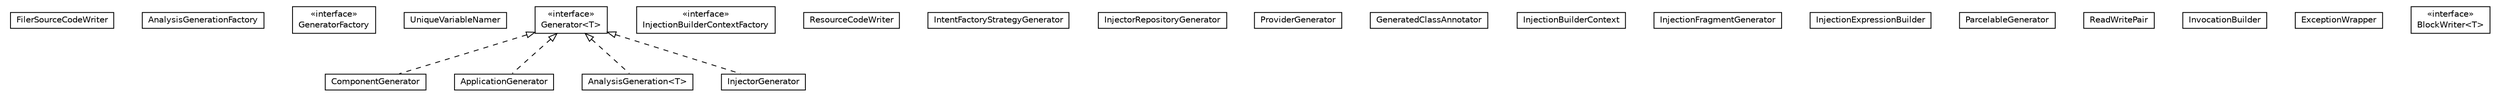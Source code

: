 #!/usr/local/bin/dot
#
# Class diagram 
# Generated by UMLGraph version 5.1 (http://www.umlgraph.org/)
#

digraph G {
	edge [fontname="Helvetica",fontsize=10,labelfontname="Helvetica",labelfontsize=10];
	node [fontname="Helvetica",fontsize=10,shape=plaintext];
	nodesep=0.25;
	ranksep=0.5;
	// org.androidtransfuse.gen.FilerSourceCodeWriter
	c4108 [label=<<table title="org.androidtransfuse.gen.FilerSourceCodeWriter" border="0" cellborder="1" cellspacing="0" cellpadding="2" port="p" href="./FilerSourceCodeWriter.html">
		<tr><td><table border="0" cellspacing="0" cellpadding="1">
<tr><td align="center" balign="center"> FilerSourceCodeWriter </td></tr>
		</table></td></tr>
		</table>>, fontname="Helvetica", fontcolor="black", fontsize=10.0];
	// org.androidtransfuse.gen.AnalysisGenerationFactory
	c4109 [label=<<table title="org.androidtransfuse.gen.AnalysisGenerationFactory" border="0" cellborder="1" cellspacing="0" cellpadding="2" port="p" href="./AnalysisGenerationFactory.html">
		<tr><td><table border="0" cellspacing="0" cellpadding="1">
<tr><td align="center" balign="center"> AnalysisGenerationFactory </td></tr>
		</table></td></tr>
		</table>>, fontname="Helvetica", fontcolor="black", fontsize=10.0];
	// org.androidtransfuse.gen.GeneratorFactory
	c4110 [label=<<table title="org.androidtransfuse.gen.GeneratorFactory" border="0" cellborder="1" cellspacing="0" cellpadding="2" port="p" href="./GeneratorFactory.html">
		<tr><td><table border="0" cellspacing="0" cellpadding="1">
<tr><td align="center" balign="center"> &#171;interface&#187; </td></tr>
<tr><td align="center" balign="center"> GeneratorFactory </td></tr>
		</table></td></tr>
		</table>>, fontname="Helvetica", fontcolor="black", fontsize=10.0];
	// org.androidtransfuse.gen.UniqueVariableNamer
	c4111 [label=<<table title="org.androidtransfuse.gen.UniqueVariableNamer" border="0" cellborder="1" cellspacing="0" cellpadding="2" port="p" href="./UniqueVariableNamer.html">
		<tr><td><table border="0" cellspacing="0" cellpadding="1">
<tr><td align="center" balign="center"> UniqueVariableNamer </td></tr>
		</table></td></tr>
		</table>>, fontname="Helvetica", fontcolor="black", fontsize=10.0];
	// org.androidtransfuse.gen.ComponentGenerator
	c4112 [label=<<table title="org.androidtransfuse.gen.ComponentGenerator" border="0" cellborder="1" cellspacing="0" cellpadding="2" port="p" href="./ComponentGenerator.html">
		<tr><td><table border="0" cellspacing="0" cellpadding="1">
<tr><td align="center" balign="center"> ComponentGenerator </td></tr>
		</table></td></tr>
		</table>>, fontname="Helvetica", fontcolor="black", fontsize=10.0];
	// org.androidtransfuse.gen.ApplicationGenerator
	c4113 [label=<<table title="org.androidtransfuse.gen.ApplicationGenerator" border="0" cellborder="1" cellspacing="0" cellpadding="2" port="p" href="./ApplicationGenerator.html">
		<tr><td><table border="0" cellspacing="0" cellpadding="1">
<tr><td align="center" balign="center"> ApplicationGenerator </td></tr>
		</table></td></tr>
		</table>>, fontname="Helvetica", fontcolor="black", fontsize=10.0];
	// org.androidtransfuse.gen.InjectionBuilderContextFactory
	c4114 [label=<<table title="org.androidtransfuse.gen.InjectionBuilderContextFactory" border="0" cellborder="1" cellspacing="0" cellpadding="2" port="p" href="./InjectionBuilderContextFactory.html">
		<tr><td><table border="0" cellspacing="0" cellpadding="1">
<tr><td align="center" balign="center"> &#171;interface&#187; </td></tr>
<tr><td align="center" balign="center"> InjectionBuilderContextFactory </td></tr>
		</table></td></tr>
		</table>>, fontname="Helvetica", fontcolor="black", fontsize=10.0];
	// org.androidtransfuse.gen.ResourceCodeWriter
	c4115 [label=<<table title="org.androidtransfuse.gen.ResourceCodeWriter" border="0" cellborder="1" cellspacing="0" cellpadding="2" port="p" href="./ResourceCodeWriter.html">
		<tr><td><table border="0" cellspacing="0" cellpadding="1">
<tr><td align="center" balign="center"> ResourceCodeWriter </td></tr>
		</table></td></tr>
		</table>>, fontname="Helvetica", fontcolor="black", fontsize=10.0];
	// org.androidtransfuse.gen.AnalysisGeneration<T>
	c4116 [label=<<table title="org.androidtransfuse.gen.AnalysisGeneration" border="0" cellborder="1" cellspacing="0" cellpadding="2" port="p" href="./AnalysisGeneration.html">
		<tr><td><table border="0" cellspacing="0" cellpadding="1">
<tr><td align="center" balign="center"> AnalysisGeneration&lt;T&gt; </td></tr>
		</table></td></tr>
		</table>>, fontname="Helvetica", fontcolor="black", fontsize=10.0];
	// org.androidtransfuse.gen.IntentFactoryStrategyGenerator
	c4117 [label=<<table title="org.androidtransfuse.gen.IntentFactoryStrategyGenerator" border="0" cellborder="1" cellspacing="0" cellpadding="2" port="p" href="./IntentFactoryStrategyGenerator.html">
		<tr><td><table border="0" cellspacing="0" cellpadding="1">
<tr><td align="center" balign="center"> IntentFactoryStrategyGenerator </td></tr>
		</table></td></tr>
		</table>>, fontname="Helvetica", fontcolor="black", fontsize=10.0];
	// org.androidtransfuse.gen.Generator<T>
	c4118 [label=<<table title="org.androidtransfuse.gen.Generator" border="0" cellborder="1" cellspacing="0" cellpadding="2" port="p" href="./Generator.html">
		<tr><td><table border="0" cellspacing="0" cellpadding="1">
<tr><td align="center" balign="center"> &#171;interface&#187; </td></tr>
<tr><td align="center" balign="center"> Generator&lt;T&gt; </td></tr>
		</table></td></tr>
		</table>>, fontname="Helvetica", fontcolor="black", fontsize=10.0];
	// org.androidtransfuse.gen.InjectorGenerator
	c4119 [label=<<table title="org.androidtransfuse.gen.InjectorGenerator" border="0" cellborder="1" cellspacing="0" cellpadding="2" port="p" href="./InjectorGenerator.html">
		<tr><td><table border="0" cellspacing="0" cellpadding="1">
<tr><td align="center" balign="center"> InjectorGenerator </td></tr>
		</table></td></tr>
		</table>>, fontname="Helvetica", fontcolor="black", fontsize=10.0];
	// org.androidtransfuse.gen.InjectorRepositoryGenerator
	c4120 [label=<<table title="org.androidtransfuse.gen.InjectorRepositoryGenerator" border="0" cellborder="1" cellspacing="0" cellpadding="2" port="p" href="./InjectorRepositoryGenerator.html">
		<tr><td><table border="0" cellspacing="0" cellpadding="1">
<tr><td align="center" balign="center"> InjectorRepositoryGenerator </td></tr>
		</table></td></tr>
		</table>>, fontname="Helvetica", fontcolor="black", fontsize=10.0];
	// org.androidtransfuse.gen.ProviderGenerator
	c4121 [label=<<table title="org.androidtransfuse.gen.ProviderGenerator" border="0" cellborder="1" cellspacing="0" cellpadding="2" port="p" href="./ProviderGenerator.html">
		<tr><td><table border="0" cellspacing="0" cellpadding="1">
<tr><td align="center" balign="center"> ProviderGenerator </td></tr>
		</table></td></tr>
		</table>>, fontname="Helvetica", fontcolor="black", fontsize=10.0];
	// org.androidtransfuse.gen.GeneratedClassAnnotator
	c4122 [label=<<table title="org.androidtransfuse.gen.GeneratedClassAnnotator" border="0" cellborder="1" cellspacing="0" cellpadding="2" port="p" href="./GeneratedClassAnnotator.html">
		<tr><td><table border="0" cellspacing="0" cellpadding="1">
<tr><td align="center" balign="center"> GeneratedClassAnnotator </td></tr>
		</table></td></tr>
		</table>>, fontname="Helvetica", fontcolor="black", fontsize=10.0];
	// org.androidtransfuse.gen.InjectionBuilderContext
	c4123 [label=<<table title="org.androidtransfuse.gen.InjectionBuilderContext" border="0" cellborder="1" cellspacing="0" cellpadding="2" port="p" href="./InjectionBuilderContext.html">
		<tr><td><table border="0" cellspacing="0" cellpadding="1">
<tr><td align="center" balign="center"> InjectionBuilderContext </td></tr>
		</table></td></tr>
		</table>>, fontname="Helvetica", fontcolor="black", fontsize=10.0];
	// org.androidtransfuse.gen.InjectionFragmentGenerator
	c4124 [label=<<table title="org.androidtransfuse.gen.InjectionFragmentGenerator" border="0" cellborder="1" cellspacing="0" cellpadding="2" port="p" href="./InjectionFragmentGenerator.html">
		<tr><td><table border="0" cellspacing="0" cellpadding="1">
<tr><td align="center" balign="center"> InjectionFragmentGenerator </td></tr>
		</table></td></tr>
		</table>>, fontname="Helvetica", fontcolor="black", fontsize=10.0];
	// org.androidtransfuse.gen.InjectionExpressionBuilder
	c4125 [label=<<table title="org.androidtransfuse.gen.InjectionExpressionBuilder" border="0" cellborder="1" cellspacing="0" cellpadding="2" port="p" href="./InjectionExpressionBuilder.html">
		<tr><td><table border="0" cellspacing="0" cellpadding="1">
<tr><td align="center" balign="center"> InjectionExpressionBuilder </td></tr>
		</table></td></tr>
		</table>>, fontname="Helvetica", fontcolor="black", fontsize=10.0];
	// org.androidtransfuse.gen.ParcelableGenerator
	c4126 [label=<<table title="org.androidtransfuse.gen.ParcelableGenerator" border="0" cellborder="1" cellspacing="0" cellpadding="2" port="p" href="./ParcelableGenerator.html">
		<tr><td><table border="0" cellspacing="0" cellpadding="1">
<tr><td align="center" balign="center"> ParcelableGenerator </td></tr>
		</table></td></tr>
		</table>>, fontname="Helvetica", fontcolor="black", fontsize=10.0];
	// org.androidtransfuse.gen.ParcelableGenerator.ReadWritePair
	c4127 [label=<<table title="org.androidtransfuse.gen.ParcelableGenerator.ReadWritePair" border="0" cellborder="1" cellspacing="0" cellpadding="2" port="p" href="./ParcelableGenerator.ReadWritePair.html">
		<tr><td><table border="0" cellspacing="0" cellpadding="1">
<tr><td align="center" balign="center"> ReadWritePair </td></tr>
		</table></td></tr>
		</table>>, fontname="Helvetica", fontcolor="black", fontsize=10.0];
	// org.androidtransfuse.gen.InvocationBuilder
	c4128 [label=<<table title="org.androidtransfuse.gen.InvocationBuilder" border="0" cellborder="1" cellspacing="0" cellpadding="2" port="p" href="./InvocationBuilder.html">
		<tr><td><table border="0" cellspacing="0" cellpadding="1">
<tr><td align="center" balign="center"> InvocationBuilder </td></tr>
		</table></td></tr>
		</table>>, fontname="Helvetica", fontcolor="black", fontsize=10.0];
	// org.androidtransfuse.gen.ExceptionWrapper
	c4129 [label=<<table title="org.androidtransfuse.gen.ExceptionWrapper" border="0" cellborder="1" cellspacing="0" cellpadding="2" port="p" href="./ExceptionWrapper.html">
		<tr><td><table border="0" cellspacing="0" cellpadding="1">
<tr><td align="center" balign="center"> ExceptionWrapper </td></tr>
		</table></td></tr>
		</table>>, fontname="Helvetica", fontcolor="black", fontsize=10.0];
	// org.androidtransfuse.gen.ExceptionWrapper.BlockWriter<T>
	c4130 [label=<<table title="org.androidtransfuse.gen.ExceptionWrapper.BlockWriter" border="0" cellborder="1" cellspacing="0" cellpadding="2" port="p" href="./ExceptionWrapper.BlockWriter.html">
		<tr><td><table border="0" cellspacing="0" cellpadding="1">
<tr><td align="center" balign="center"> &#171;interface&#187; </td></tr>
<tr><td align="center" balign="center"> BlockWriter&lt;T&gt; </td></tr>
		</table></td></tr>
		</table>>, fontname="Helvetica", fontcolor="black", fontsize=10.0];
	//org.androidtransfuse.gen.ComponentGenerator implements org.androidtransfuse.gen.Generator<T>
	c4118:p -> c4112:p [dir=back,arrowtail=empty,style=dashed];
	//org.androidtransfuse.gen.ApplicationGenerator implements org.androidtransfuse.gen.Generator<T>
	c4118:p -> c4113:p [dir=back,arrowtail=empty,style=dashed];
	//org.androidtransfuse.gen.AnalysisGeneration<T> implements org.androidtransfuse.gen.Generator<T>
	c4118:p -> c4116:p [dir=back,arrowtail=empty,style=dashed];
	//org.androidtransfuse.gen.InjectorGenerator implements org.androidtransfuse.gen.Generator<T>
	c4118:p -> c4119:p [dir=back,arrowtail=empty,style=dashed];
}

